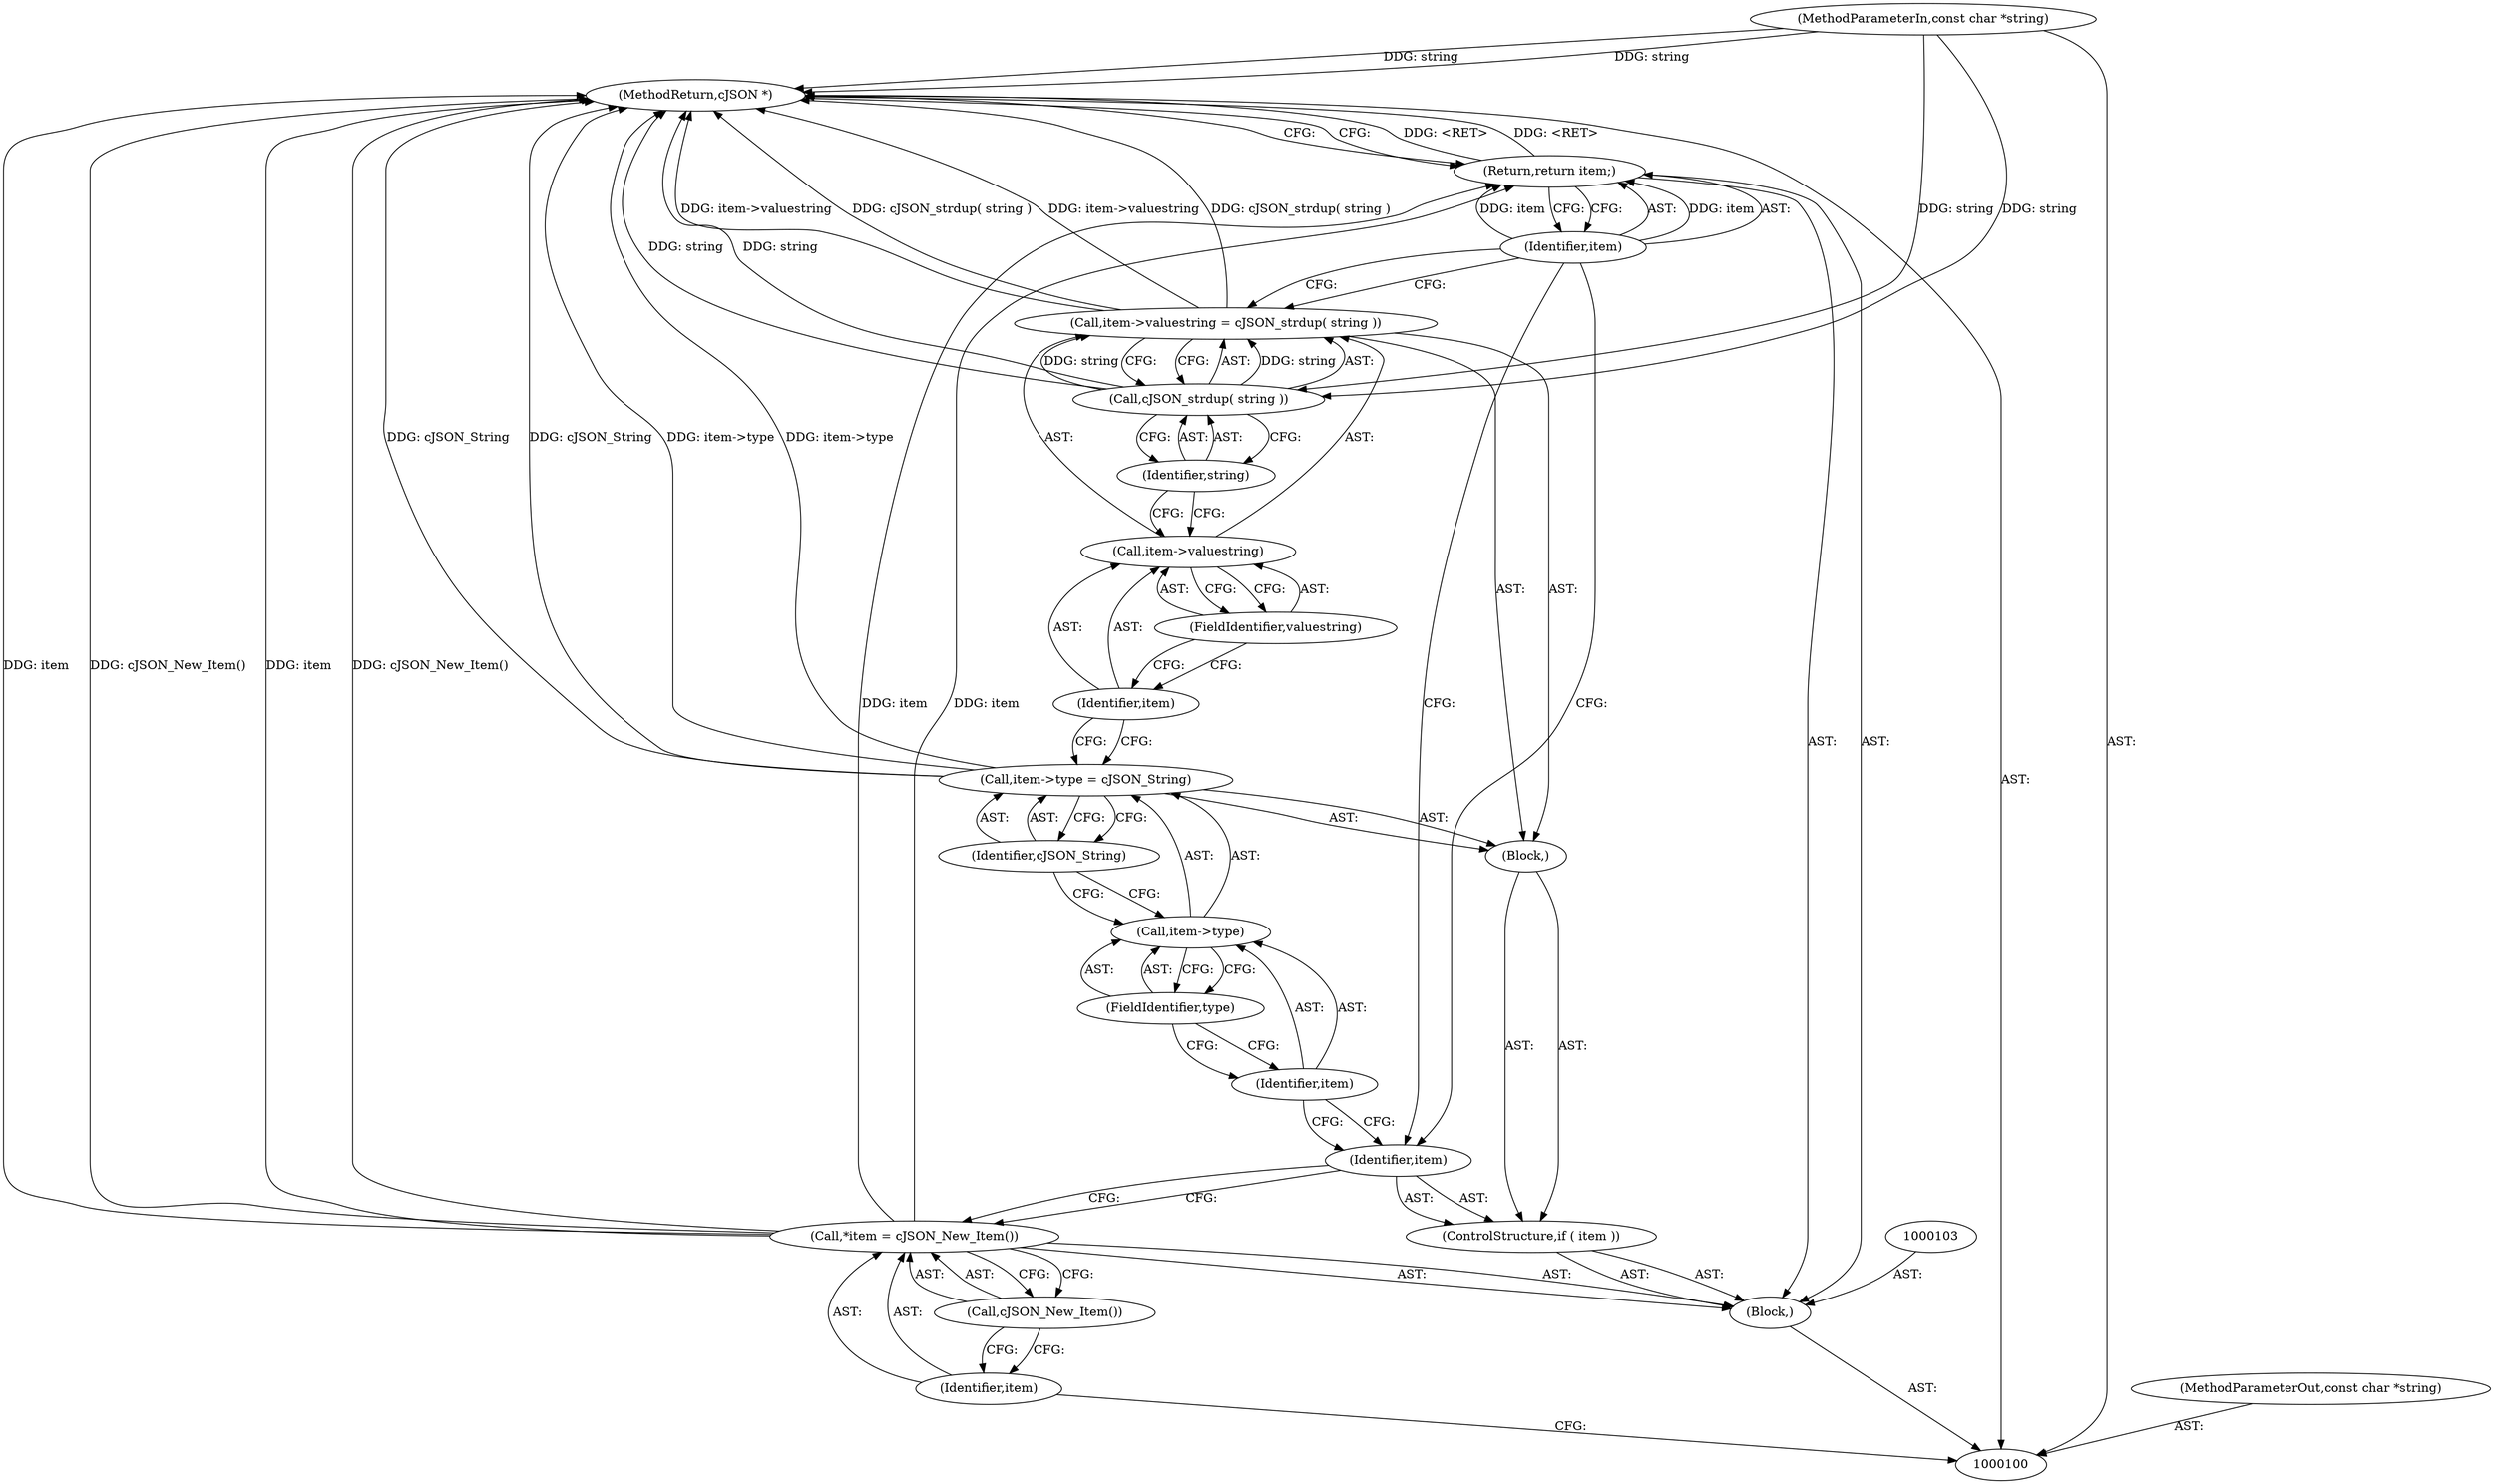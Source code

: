 digraph "1_iperf_91f2fa59e8ed80dfbf400add0164ee0e508e412a_12" {
"1000123" [label="(MethodReturn,cJSON *)"];
"1000101" [label="(MethodParameterIn,const char *string)"];
"1000146" [label="(MethodParameterOut,const char *string)"];
"1000102" [label="(Block,)"];
"1000106" [label="(Call,cJSON_New_Item())"];
"1000104" [label="(Call,*item = cJSON_New_Item())"];
"1000105" [label="(Identifier,item)"];
"1000107" [label="(ControlStructure,if ( item ))"];
"1000109" [label="(Block,)"];
"1000108" [label="(Identifier,item)"];
"1000114" [label="(Identifier,cJSON_String)"];
"1000110" [label="(Call,item->type = cJSON_String)"];
"1000111" [label="(Call,item->type)"];
"1000112" [label="(Identifier,item)"];
"1000113" [label="(FieldIdentifier,type)"];
"1000115" [label="(Call,item->valuestring = cJSON_strdup( string ))"];
"1000116" [label="(Call,item->valuestring)"];
"1000117" [label="(Identifier,item)"];
"1000119" [label="(Call,cJSON_strdup( string ))"];
"1000120" [label="(Identifier,string)"];
"1000118" [label="(FieldIdentifier,valuestring)"];
"1000121" [label="(Return,return item;)"];
"1000122" [label="(Identifier,item)"];
"1000123" -> "1000100"  [label="AST: "];
"1000123" -> "1000121"  [label="CFG: "];
"1000121" -> "1000123"  [label="DDG: <RET>"];
"1000104" -> "1000123"  [label="DDG: item"];
"1000104" -> "1000123"  [label="DDG: cJSON_New_Item()"];
"1000110" -> "1000123"  [label="DDG: cJSON_String"];
"1000110" -> "1000123"  [label="DDG: item->type"];
"1000115" -> "1000123"  [label="DDG: cJSON_strdup( string )"];
"1000115" -> "1000123"  [label="DDG: item->valuestring"];
"1000101" -> "1000123"  [label="DDG: string"];
"1000119" -> "1000123"  [label="DDG: string"];
"1000101" -> "1000100"  [label="AST: "];
"1000101" -> "1000123"  [label="DDG: string"];
"1000101" -> "1000119"  [label="DDG: string"];
"1000146" -> "1000100"  [label="AST: "];
"1000102" -> "1000100"  [label="AST: "];
"1000103" -> "1000102"  [label="AST: "];
"1000104" -> "1000102"  [label="AST: "];
"1000107" -> "1000102"  [label="AST: "];
"1000121" -> "1000102"  [label="AST: "];
"1000106" -> "1000104"  [label="AST: "];
"1000106" -> "1000105"  [label="CFG: "];
"1000104" -> "1000106"  [label="CFG: "];
"1000104" -> "1000102"  [label="AST: "];
"1000104" -> "1000106"  [label="CFG: "];
"1000105" -> "1000104"  [label="AST: "];
"1000106" -> "1000104"  [label="AST: "];
"1000108" -> "1000104"  [label="CFG: "];
"1000104" -> "1000123"  [label="DDG: item"];
"1000104" -> "1000123"  [label="DDG: cJSON_New_Item()"];
"1000104" -> "1000121"  [label="DDG: item"];
"1000105" -> "1000104"  [label="AST: "];
"1000105" -> "1000100"  [label="CFG: "];
"1000106" -> "1000105"  [label="CFG: "];
"1000107" -> "1000102"  [label="AST: "];
"1000108" -> "1000107"  [label="AST: "];
"1000109" -> "1000107"  [label="AST: "];
"1000109" -> "1000107"  [label="AST: "];
"1000110" -> "1000109"  [label="AST: "];
"1000115" -> "1000109"  [label="AST: "];
"1000108" -> "1000107"  [label="AST: "];
"1000108" -> "1000104"  [label="CFG: "];
"1000112" -> "1000108"  [label="CFG: "];
"1000122" -> "1000108"  [label="CFG: "];
"1000114" -> "1000110"  [label="AST: "];
"1000114" -> "1000111"  [label="CFG: "];
"1000110" -> "1000114"  [label="CFG: "];
"1000110" -> "1000109"  [label="AST: "];
"1000110" -> "1000114"  [label="CFG: "];
"1000111" -> "1000110"  [label="AST: "];
"1000114" -> "1000110"  [label="AST: "];
"1000117" -> "1000110"  [label="CFG: "];
"1000110" -> "1000123"  [label="DDG: cJSON_String"];
"1000110" -> "1000123"  [label="DDG: item->type"];
"1000111" -> "1000110"  [label="AST: "];
"1000111" -> "1000113"  [label="CFG: "];
"1000112" -> "1000111"  [label="AST: "];
"1000113" -> "1000111"  [label="AST: "];
"1000114" -> "1000111"  [label="CFG: "];
"1000112" -> "1000111"  [label="AST: "];
"1000112" -> "1000108"  [label="CFG: "];
"1000113" -> "1000112"  [label="CFG: "];
"1000113" -> "1000111"  [label="AST: "];
"1000113" -> "1000112"  [label="CFG: "];
"1000111" -> "1000113"  [label="CFG: "];
"1000115" -> "1000109"  [label="AST: "];
"1000115" -> "1000119"  [label="CFG: "];
"1000116" -> "1000115"  [label="AST: "];
"1000119" -> "1000115"  [label="AST: "];
"1000122" -> "1000115"  [label="CFG: "];
"1000115" -> "1000123"  [label="DDG: cJSON_strdup( string )"];
"1000115" -> "1000123"  [label="DDG: item->valuestring"];
"1000119" -> "1000115"  [label="DDG: string"];
"1000116" -> "1000115"  [label="AST: "];
"1000116" -> "1000118"  [label="CFG: "];
"1000117" -> "1000116"  [label="AST: "];
"1000118" -> "1000116"  [label="AST: "];
"1000120" -> "1000116"  [label="CFG: "];
"1000117" -> "1000116"  [label="AST: "];
"1000117" -> "1000110"  [label="CFG: "];
"1000118" -> "1000117"  [label="CFG: "];
"1000119" -> "1000115"  [label="AST: "];
"1000119" -> "1000120"  [label="CFG: "];
"1000120" -> "1000119"  [label="AST: "];
"1000115" -> "1000119"  [label="CFG: "];
"1000119" -> "1000123"  [label="DDG: string"];
"1000119" -> "1000115"  [label="DDG: string"];
"1000101" -> "1000119"  [label="DDG: string"];
"1000120" -> "1000119"  [label="AST: "];
"1000120" -> "1000116"  [label="CFG: "];
"1000119" -> "1000120"  [label="CFG: "];
"1000118" -> "1000116"  [label="AST: "];
"1000118" -> "1000117"  [label="CFG: "];
"1000116" -> "1000118"  [label="CFG: "];
"1000121" -> "1000102"  [label="AST: "];
"1000121" -> "1000122"  [label="CFG: "];
"1000122" -> "1000121"  [label="AST: "];
"1000123" -> "1000121"  [label="CFG: "];
"1000121" -> "1000123"  [label="DDG: <RET>"];
"1000122" -> "1000121"  [label="DDG: item"];
"1000104" -> "1000121"  [label="DDG: item"];
"1000122" -> "1000121"  [label="AST: "];
"1000122" -> "1000115"  [label="CFG: "];
"1000122" -> "1000108"  [label="CFG: "];
"1000121" -> "1000122"  [label="CFG: "];
"1000122" -> "1000121"  [label="DDG: item"];
}
